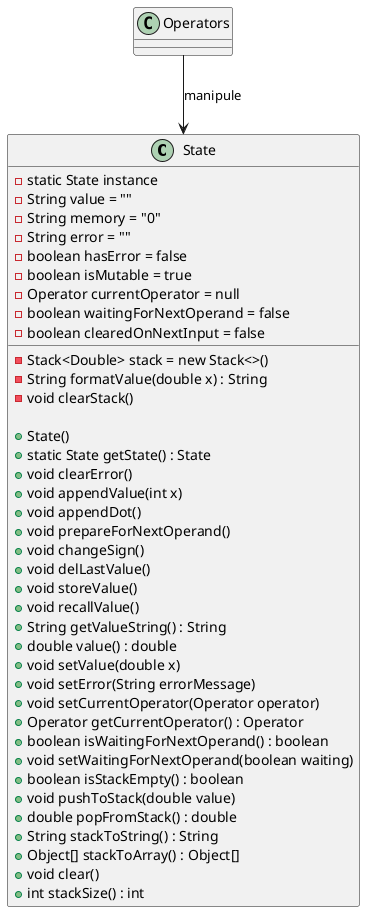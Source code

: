 @startuml
class State {
    - static State instance
    - String value = ""
    - String memory = "0"
    - String error = ""
    - boolean hasError = false
    - boolean isMutable = true
    - Operator currentOperator = null
    - boolean waitingForNextOperand = false
    - boolean clearedOnNextInput = false
    - Stack<Double> stack = new Stack<>()
    - String formatValue(double x) : String
    - void clearStack()

    + State()
    + static State getState() : State
    + void clearError()
    + void appendValue(int x)
    + void appendDot()
    + void prepareForNextOperand()
    + void changeSign()
    + void delLastValue()
    + void storeValue()
    + void recallValue()
    + String getValueString() : String
    + double value() : double
    + void setValue(double x)
    + void setError(String errorMessage)
    + void setCurrentOperator(Operator operator)
    + Operator getCurrentOperator() : Operator
    + boolean isWaitingForNextOperand() : boolean
    + void setWaitingForNextOperand(boolean waiting)
    + boolean isStackEmpty() : boolean
    + void pushToStack(double value)
    + double popFromStack() : double
    + String stackToString() : String
    + Object[] stackToArray() : Object[]
    + void clear()
    + int stackSize() : int
}

Operators --> State : "manipule"
@enduml
